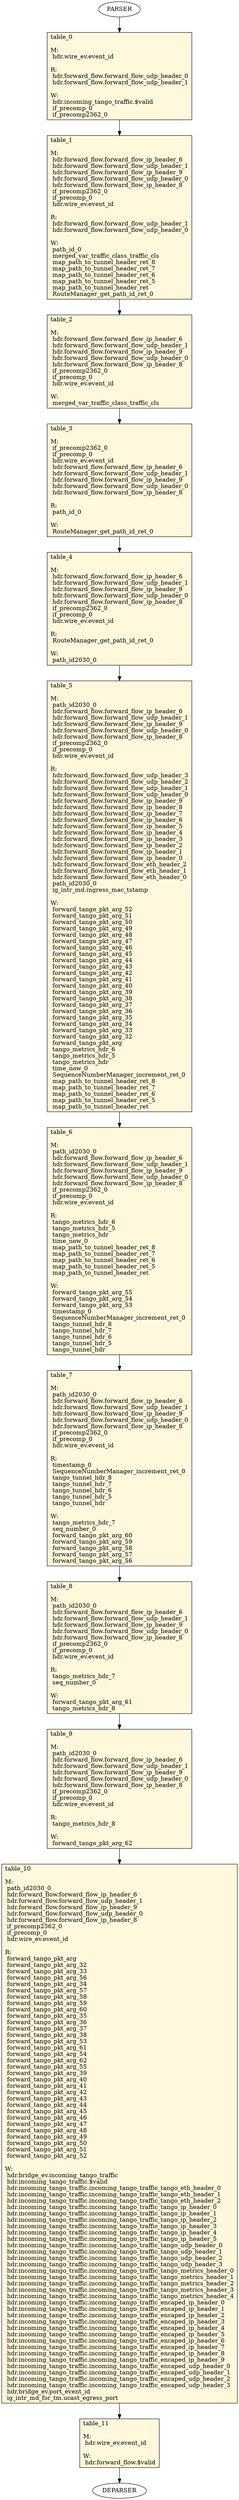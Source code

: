 digraph ingress {
table_0 [ shape=record, style="filled", fillcolor=cornsilk, label="table_0\l\l
M:\l
 hdr.wire_ev.event_id\l
\lR:\l
 hdr.forward_flow.forward_flow_udp_header_0\l
 hdr.forward_flow.forward_flow_udp_header_1\l
\lW:\l
 hdr.incoming_tango_traffic.$valid\l
 if_precomp_0\l
 if_precomp2362_0\l
 "];
table_1 [ shape=record, style="filled", fillcolor=cornsilk, label="table_1\l\l
M:\l
 hdr.forward_flow.forward_flow_ip_header_6\l
 hdr.forward_flow.forward_flow_udp_header_1\l
 hdr.forward_flow.forward_flow_ip_header_9\l
 hdr.forward_flow.forward_flow_udp_header_0\l
 hdr.forward_flow.forward_flow_ip_header_8\l
 if_precomp2362_0\l
 if_precomp_0\l
 hdr.wire_ev.event_id\l
\lR:\l
 hdr.forward_flow.forward_flow_udp_header_1\l
 hdr.forward_flow.forward_flow_udp_header_0\l
\lW:\l
 path_id_0\l
 merged_var_traffic_class_traffic_cls\l
 map_path_to_tunnel_header_ret_8\l
 map_path_to_tunnel_header_ret_7\l
 map_path_to_tunnel_header_ret_6\l
 map_path_to_tunnel_header_ret_5\l
 map_path_to_tunnel_header_ret\l
 RouteManager_get_path_id_ret_0\l
 "];
table_2 [ shape=record, style="filled", fillcolor=cornsilk, label="table_2\l\l
M:\l
 hdr.forward_flow.forward_flow_ip_header_6\l
 hdr.forward_flow.forward_flow_udp_header_1\l
 hdr.forward_flow.forward_flow_ip_header_9\l
 hdr.forward_flow.forward_flow_udp_header_0\l
 hdr.forward_flow.forward_flow_ip_header_8\l
 if_precomp2362_0\l
 if_precomp_0\l
 hdr.wire_ev.event_id\l
\lW:\l
 merged_var_traffic_class_traffic_cls\l
 "];
table_3 [ shape=record, style="filled", fillcolor=cornsilk, label="table_3\l\l
M:\l
 if_precomp2362_0\l
 if_precomp_0\l
 hdr.wire_ev.event_id\l
 hdr.forward_flow.forward_flow_ip_header_6\l
 hdr.forward_flow.forward_flow_udp_header_1\l
 hdr.forward_flow.forward_flow_ip_header_9\l
 hdr.forward_flow.forward_flow_udp_header_0\l
 hdr.forward_flow.forward_flow_ip_header_8\l
\lR:\l
 path_id_0\l
\lW:\l
 RouteManager_get_path_id_ret_0\l
 "];
table_4 [ shape=record, style="filled", fillcolor=cornsilk, label="table_4\l\l
M:\l
 hdr.forward_flow.forward_flow_ip_header_6\l
 hdr.forward_flow.forward_flow_udp_header_1\l
 hdr.forward_flow.forward_flow_ip_header_9\l
 hdr.forward_flow.forward_flow_udp_header_0\l
 hdr.forward_flow.forward_flow_ip_header_8\l
 if_precomp2362_0\l
 if_precomp_0\l
 hdr.wire_ev.event_id\l
\lR:\l
 RouteManager_get_path_id_ret_0\l
\lW:\l
 path_id2030_0\l
 "];
table_5 [ shape=record, style="filled", fillcolor=cornsilk, label="table_5\l\l
M:\l
 path_id2030_0\l
 hdr.forward_flow.forward_flow_ip_header_6\l
 hdr.forward_flow.forward_flow_udp_header_1\l
 hdr.forward_flow.forward_flow_ip_header_9\l
 hdr.forward_flow.forward_flow_udp_header_0\l
 hdr.forward_flow.forward_flow_ip_header_8\l
 if_precomp2362_0\l
 if_precomp_0\l
 hdr.wire_ev.event_id\l
\lR:\l
 hdr.forward_flow.forward_flow_udp_header_3\l
 hdr.forward_flow.forward_flow_udp_header_2\l
 hdr.forward_flow.forward_flow_udp_header_1\l
 hdr.forward_flow.forward_flow_udp_header_0\l
 hdr.forward_flow.forward_flow_ip_header_9\l
 hdr.forward_flow.forward_flow_ip_header_8\l
 hdr.forward_flow.forward_flow_ip_header_7\l
 hdr.forward_flow.forward_flow_ip_header_6\l
 hdr.forward_flow.forward_flow_ip_header_5\l
 hdr.forward_flow.forward_flow_ip_header_4\l
 hdr.forward_flow.forward_flow_ip_header_3\l
 hdr.forward_flow.forward_flow_ip_header_2\l
 hdr.forward_flow.forward_flow_ip_header_1\l
 hdr.forward_flow.forward_flow_ip_header_0\l
 hdr.forward_flow.forward_flow_eth_header_2\l
 hdr.forward_flow.forward_flow_eth_header_1\l
 hdr.forward_flow.forward_flow_eth_header_0\l
 path_id2030_0\l
 ig_intr_md.ingress_mac_tstamp\l
\lW:\l
 forward_tango_pkt_arg_52\l
 forward_tango_pkt_arg_51\l
 forward_tango_pkt_arg_50\l
 forward_tango_pkt_arg_49\l
 forward_tango_pkt_arg_48\l
 forward_tango_pkt_arg_47\l
 forward_tango_pkt_arg_46\l
 forward_tango_pkt_arg_45\l
 forward_tango_pkt_arg_44\l
 forward_tango_pkt_arg_43\l
 forward_tango_pkt_arg_42\l
 forward_tango_pkt_arg_41\l
 forward_tango_pkt_arg_40\l
 forward_tango_pkt_arg_39\l
 forward_tango_pkt_arg_38\l
 forward_tango_pkt_arg_37\l
 forward_tango_pkt_arg_36\l
 forward_tango_pkt_arg_35\l
 forward_tango_pkt_arg_34\l
 forward_tango_pkt_arg_33\l
 forward_tango_pkt_arg_32\l
 forward_tango_pkt_arg\l
 tango_metrics_hdr_6\l
 tango_metrics_hdr_5\l
 tango_metrics_hdr\l
 time_now_0\l
 SequenceNumberManager_increment_ret_0\l
 map_path_to_tunnel_header_ret_8\l
 map_path_to_tunnel_header_ret_7\l
 map_path_to_tunnel_header_ret_6\l
 map_path_to_tunnel_header_ret_5\l
 map_path_to_tunnel_header_ret\l
 "];
table_6 [ shape=record, style="filled", fillcolor=cornsilk, label="table_6\l\l
M:\l
 path_id2030_0\l
 hdr.forward_flow.forward_flow_ip_header_6\l
 hdr.forward_flow.forward_flow_udp_header_1\l
 hdr.forward_flow.forward_flow_ip_header_9\l
 hdr.forward_flow.forward_flow_udp_header_0\l
 hdr.forward_flow.forward_flow_ip_header_8\l
 if_precomp2362_0\l
 if_precomp_0\l
 hdr.wire_ev.event_id\l
\lR:\l
 tango_metrics_hdr_6\l
 tango_metrics_hdr_5\l
 tango_metrics_hdr\l
 time_now_0\l
 map_path_to_tunnel_header_ret_8\l
 map_path_to_tunnel_header_ret_7\l
 map_path_to_tunnel_header_ret_6\l
 map_path_to_tunnel_header_ret_5\l
 map_path_to_tunnel_header_ret\l
\lW:\l
 forward_tango_pkt_arg_55\l
 forward_tango_pkt_arg_54\l
 forward_tango_pkt_arg_53\l
 timestamp_0\l
 SequenceNumberManager_increment_ret_0\l
 tango_tunnel_hdr_8\l
 tango_tunnel_hdr_7\l
 tango_tunnel_hdr_6\l
 tango_tunnel_hdr_5\l
 tango_tunnel_hdr\l
 "];
table_7 [ shape=record, style="filled", fillcolor=cornsilk, label="table_7\l\l
M:\l
 path_id2030_0\l
 hdr.forward_flow.forward_flow_ip_header_6\l
 hdr.forward_flow.forward_flow_udp_header_1\l
 hdr.forward_flow.forward_flow_ip_header_9\l
 hdr.forward_flow.forward_flow_udp_header_0\l
 hdr.forward_flow.forward_flow_ip_header_8\l
 if_precomp2362_0\l
 if_precomp_0\l
 hdr.wire_ev.event_id\l
\lR:\l
 timestamp_0\l
 SequenceNumberManager_increment_ret_0\l
 tango_tunnel_hdr_8\l
 tango_tunnel_hdr_7\l
 tango_tunnel_hdr_6\l
 tango_tunnel_hdr_5\l
 tango_tunnel_hdr\l
\lW:\l
 tango_metrics_hdr_7\l
 seq_number_0\l
 forward_tango_pkt_arg_60\l
 forward_tango_pkt_arg_59\l
 forward_tango_pkt_arg_58\l
 forward_tango_pkt_arg_57\l
 forward_tango_pkt_arg_56\l
 "];
table_8 [ shape=record, style="filled", fillcolor=cornsilk, label="table_8\l\l
M:\l
 path_id2030_0\l
 hdr.forward_flow.forward_flow_ip_header_6\l
 hdr.forward_flow.forward_flow_udp_header_1\l
 hdr.forward_flow.forward_flow_ip_header_9\l
 hdr.forward_flow.forward_flow_udp_header_0\l
 hdr.forward_flow.forward_flow_ip_header_8\l
 if_precomp2362_0\l
 if_precomp_0\l
 hdr.wire_ev.event_id\l
\lR:\l
 tango_metrics_hdr_7\l
 seq_number_0\l
\lW:\l
 forward_tango_pkt_arg_61\l
 tango_metrics_hdr_8\l
 "];
table_9 [ shape=record, style="filled", fillcolor=cornsilk, label="table_9\l\l
M:\l
 path_id2030_0\l
 hdr.forward_flow.forward_flow_ip_header_6\l
 hdr.forward_flow.forward_flow_udp_header_1\l
 hdr.forward_flow.forward_flow_ip_header_9\l
 hdr.forward_flow.forward_flow_udp_header_0\l
 hdr.forward_flow.forward_flow_ip_header_8\l
 if_precomp2362_0\l
 if_precomp_0\l
 hdr.wire_ev.event_id\l
\lR:\l
 tango_metrics_hdr_8\l
\lW:\l
 forward_tango_pkt_arg_62\l
 "];
table_10 [ shape=record, style="filled", fillcolor=cornsilk, label="table_10\l\l
M:\l
 path_id2030_0\l
 hdr.forward_flow.forward_flow_ip_header_6\l
 hdr.forward_flow.forward_flow_udp_header_1\l
 hdr.forward_flow.forward_flow_ip_header_9\l
 hdr.forward_flow.forward_flow_udp_header_0\l
 hdr.forward_flow.forward_flow_ip_header_8\l
 if_precomp2362_0\l
 if_precomp_0\l
 hdr.wire_ev.event_id\l
\lR:\l
 forward_tango_pkt_arg\l
 forward_tango_pkt_arg_32\l
 forward_tango_pkt_arg_33\l
 forward_tango_pkt_arg_56\l
 forward_tango_pkt_arg_34\l
 forward_tango_pkt_arg_57\l
 forward_tango_pkt_arg_58\l
 forward_tango_pkt_arg_59\l
 forward_tango_pkt_arg_60\l
 forward_tango_pkt_arg_35\l
 forward_tango_pkt_arg_36\l
 forward_tango_pkt_arg_37\l
 forward_tango_pkt_arg_38\l
 forward_tango_pkt_arg_53\l
 forward_tango_pkt_arg_61\l
 forward_tango_pkt_arg_54\l
 forward_tango_pkt_arg_62\l
 forward_tango_pkt_arg_55\l
 forward_tango_pkt_arg_39\l
 forward_tango_pkt_arg_40\l
 forward_tango_pkt_arg_41\l
 forward_tango_pkt_arg_42\l
 forward_tango_pkt_arg_43\l
 forward_tango_pkt_arg_44\l
 forward_tango_pkt_arg_45\l
 forward_tango_pkt_arg_46\l
 forward_tango_pkt_arg_47\l
 forward_tango_pkt_arg_48\l
 forward_tango_pkt_arg_49\l
 forward_tango_pkt_arg_50\l
 forward_tango_pkt_arg_51\l
 forward_tango_pkt_arg_52\l
\lW:\l
 hdr.bridge_ev.incoming_tango_traffic\l
 hdr.incoming_tango_traffic.$valid\l
 hdr.incoming_tango_traffic.incoming_tango_traffic_tango_eth_header_0\l
 hdr.incoming_tango_traffic.incoming_tango_traffic_tango_eth_header_1\l
 hdr.incoming_tango_traffic.incoming_tango_traffic_tango_eth_header_2\l
 hdr.incoming_tango_traffic.incoming_tango_traffic_tango_ip_header_0\l
 hdr.incoming_tango_traffic.incoming_tango_traffic_tango_ip_header_1\l
 hdr.incoming_tango_traffic.incoming_tango_traffic_tango_ip_header_2\l
 hdr.incoming_tango_traffic.incoming_tango_traffic_tango_ip_header_3\l
 hdr.incoming_tango_traffic.incoming_tango_traffic_tango_ip_header_4\l
 hdr.incoming_tango_traffic.incoming_tango_traffic_tango_ip_header_5\l
 hdr.incoming_tango_traffic.incoming_tango_traffic_tango_udp_header_0\l
 hdr.incoming_tango_traffic.incoming_tango_traffic_tango_udp_header_1\l
 hdr.incoming_tango_traffic.incoming_tango_traffic_tango_udp_header_2\l
 hdr.incoming_tango_traffic.incoming_tango_traffic_tango_udp_header_3\l
 hdr.incoming_tango_traffic.incoming_tango_traffic_tango_metrics_header_0\l
 hdr.incoming_tango_traffic.incoming_tango_traffic_tango_metrics_header_1\l
 hdr.incoming_tango_traffic.incoming_tango_traffic_tango_metrics_header_2\l
 hdr.incoming_tango_traffic.incoming_tango_traffic_tango_metrics_header_3\l
 hdr.incoming_tango_traffic.incoming_tango_traffic_tango_metrics_header_4\l
 hdr.incoming_tango_traffic.incoming_tango_traffic_encaped_ip_header_0\l
 hdr.incoming_tango_traffic.incoming_tango_traffic_encaped_ip_header_1\l
 hdr.incoming_tango_traffic.incoming_tango_traffic_encaped_ip_header_2\l
 hdr.incoming_tango_traffic.incoming_tango_traffic_encaped_ip_header_3\l
 hdr.incoming_tango_traffic.incoming_tango_traffic_encaped_ip_header_4\l
 hdr.incoming_tango_traffic.incoming_tango_traffic_encaped_ip_header_5\l
 hdr.incoming_tango_traffic.incoming_tango_traffic_encaped_ip_header_6\l
 hdr.incoming_tango_traffic.incoming_tango_traffic_encaped_ip_header_7\l
 hdr.incoming_tango_traffic.incoming_tango_traffic_encaped_ip_header_8\l
 hdr.incoming_tango_traffic.incoming_tango_traffic_encaped_ip_header_9\l
 hdr.incoming_tango_traffic.incoming_tango_traffic_encaped_udp_header_0\l
 hdr.incoming_tango_traffic.incoming_tango_traffic_encaped_udp_header_1\l
 hdr.incoming_tango_traffic.incoming_tango_traffic_encaped_udp_header_2\l
 hdr.incoming_tango_traffic.incoming_tango_traffic_encaped_udp_header_3\l
 hdr.bridge_ev.port_event_id\l
 ig_intr_md_for_tm.ucast_egress_port\l
 "];
table_11 [ shape=record, style="filled", fillcolor=cornsilk, label="table_11\l\l
M:\l
 hdr.wire_ev.event_id\l
\lW:\l
 hdr.forward_flow.$valid\l
 "];
    PARSER -> table_0
    table_0 -> table_1
    table_1 -> table_2
    table_2 -> table_3
    table_3 -> table_4
    table_4 -> table_5
    table_5 -> table_6
    table_6 -> table_7
    table_7 -> table_8
    table_8 -> table_9
    table_9 -> table_10
    table_10 -> table_11
    table_11 -> DEPARSER
}
